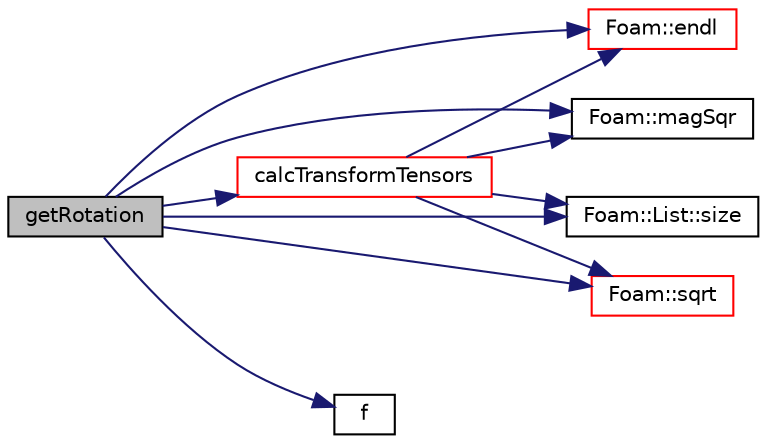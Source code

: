 digraph "getRotation"
{
  bgcolor="transparent";
  edge [fontname="Helvetica",fontsize="10",labelfontname="Helvetica",labelfontsize="10"];
  node [fontname="Helvetica",fontsize="10",shape=record];
  rankdir="LR";
  Node159 [label="getRotation",height=0.2,width=0.4,color="black", fillcolor="grey75", style="filled", fontcolor="black"];
  Node159 -> Node160 [color="midnightblue",fontsize="10",style="solid",fontname="Helvetica"];
  Node160 [label="calcTransformTensors",height=0.2,width=0.4,color="red",URL="$a28581.html#a9d4253385a22a2eef36016591dcd52cd",tooltip="Calculate the transformation tensors. "];
  Node160 -> Node162 [color="midnightblue",fontsize="10",style="solid",fontname="Helvetica"];
  Node162 [label="Foam::endl",height=0.2,width=0.4,color="red",URL="$a21851.html#a2db8fe02a0d3909e9351bb4275b23ce4",tooltip="Add newline and flush stream. "];
  Node160 -> Node165 [color="midnightblue",fontsize="10",style="solid",fontname="Helvetica"];
  Node165 [label="Foam::magSqr",height=0.2,width=0.4,color="black",URL="$a21851.html#ae6fff2c6981e6d9618aa5038e69def6e"];
  Node160 -> Node178 [color="midnightblue",fontsize="10",style="solid",fontname="Helvetica"];
  Node178 [label="Foam::List::size",height=0.2,width=0.4,color="black",URL="$a26833.html#a8a5f6fa29bd4b500caf186f60245b384",tooltip="Override size to be inconsistent with allocated storage. "];
  Node160 -> Node179 [color="midnightblue",fontsize="10",style="solid",fontname="Helvetica"];
  Node179 [label="Foam::sqrt",height=0.2,width=0.4,color="red",URL="$a21851.html#a8616bd62eebf2342a80222fecb1bda71"];
  Node159 -> Node162 [color="midnightblue",fontsize="10",style="solid",fontname="Helvetica"];
  Node159 -> Node183 [color="midnightblue",fontsize="10",style="solid",fontname="Helvetica"];
  Node183 [label="f",height=0.2,width=0.4,color="black",URL="$a18335.html#a888be93833ac7a23170555c69c690288"];
  Node159 -> Node165 [color="midnightblue",fontsize="10",style="solid",fontname="Helvetica"];
  Node159 -> Node178 [color="midnightblue",fontsize="10",style="solid",fontname="Helvetica"];
  Node159 -> Node179 [color="midnightblue",fontsize="10",style="solid",fontname="Helvetica"];
}

